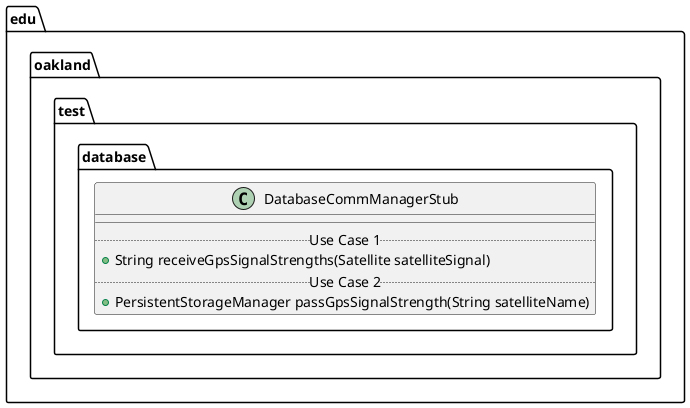 @startuml DatabaseCommManagerStub

package edu.oakland.test.database {
    class DatabaseCommManagerStub {
        __
        .. Use Case 1 ..
        + String receiveGpsSignalStrengths(Satellite satelliteSignal)
        .. Use Case 2 ..
        + PersistentStorageManager passGpsSignalStrength(String satelliteName)
    }
}

@enduml